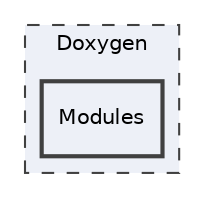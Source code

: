 digraph "Modules"
{
 // LATEX_PDF_SIZE
  edge [fontname="Helvetica",fontsize="10",labelfontname="Helvetica",labelfontsize="10"];
  node [fontname="Helvetica",fontsize="10",shape=record];
  compound=true
  subgraph clusterdir_a91aa5e9da0a1c529ecaa507896c4ef6 {
    graph [ bgcolor="#edf0f7", pencolor="grey25", style="filled,dashed,", label="Doxygen", fontname="Helvetica", fontsize="10", URL="dir_a91aa5e9da0a1c529ecaa507896c4ef6.html"]
  dir_df28c8236abc19b93af639c23c1d62aa [shape=box, label="Modules", style="filled,bold,", fillcolor="#edf0f7", color="grey25", URL="dir_df28c8236abc19b93af639c23c1d62aa.html"];
  }
}
